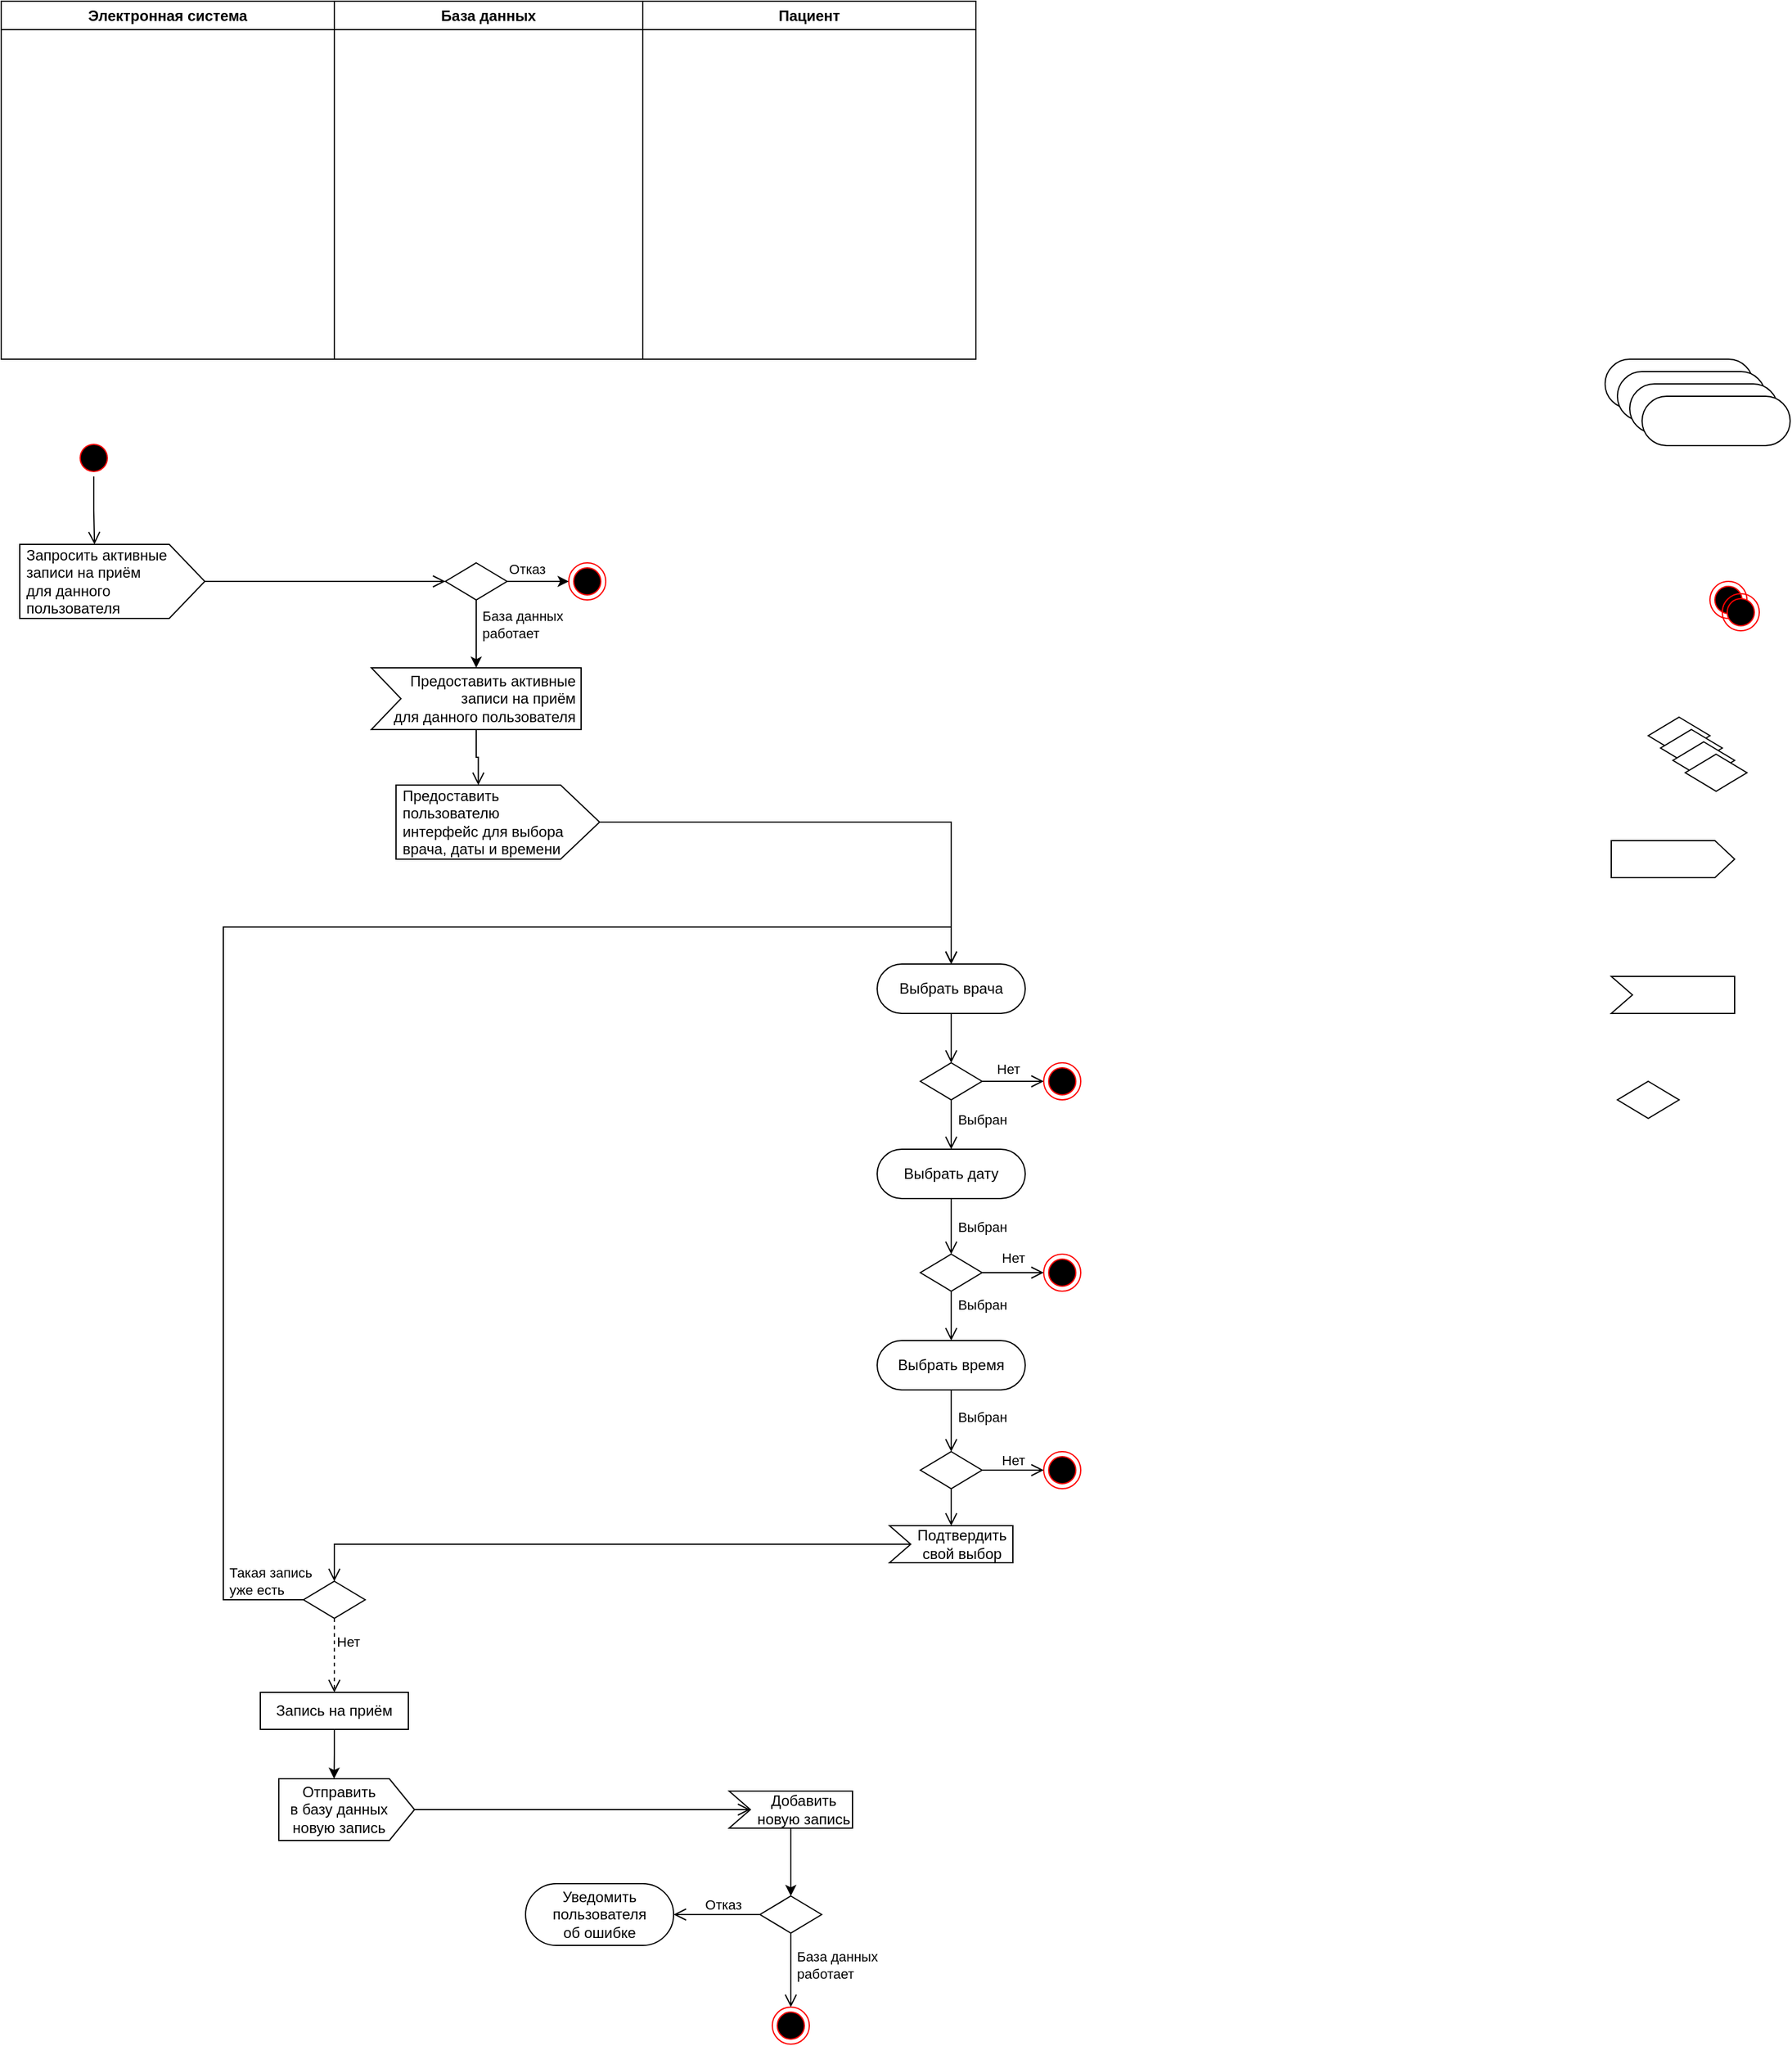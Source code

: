 <mxfile version="26.2.13">
  <diagram name="Страница — 1" id="-tc6Zpcz32htVxLumAgN">
    <mxGraphModel dx="1500" dy="1010" grid="1" gridSize="10" guides="1" tooltips="1" connect="1" arrows="1" fold="1" page="1" pageScale="1" pageWidth="827" pageHeight="1169" math="0" shadow="0">
      <root>
        <mxCell id="0" />
        <mxCell id="1" parent="0" />
        <mxCell id="M7IDQv3rWQjjXNekp93g-1" value="Пациент" style="swimlane;whiteSpace=wrap;html=1;" parent="1" vertex="1">
          <mxGeometry x="540" y="20" width="270" height="290" as="geometry" />
        </mxCell>
        <mxCell id="M7IDQv3rWQjjXNekp93g-2" value="Электронная система" style="swimlane;whiteSpace=wrap;html=1;" parent="1" vertex="1">
          <mxGeometry x="20" y="20" width="270" height="290" as="geometry" />
        </mxCell>
        <mxCell id="M7IDQv3rWQjjXNekp93g-5" value="" style="ellipse;html=1;shape=endState;fillColor=#000000;strokeColor=#ff0000;" parent="1" vertex="1">
          <mxGeometry x="1405" y="490" width="30" height="30" as="geometry" />
        </mxCell>
        <mxCell id="M7IDQv3rWQjjXNekp93g-6" value="" style="ellipse;html=1;shape=startState;fillColor=#000000;strokeColor=#ff0000;" parent="1" vertex="1">
          <mxGeometry x="80" y="375" width="30" height="30" as="geometry" />
        </mxCell>
        <mxCell id="M7IDQv3rWQjjXNekp93g-7" value="" style="edgeStyle=orthogonalEdgeStyle;html=1;verticalAlign=bottom;endArrow=open;endSize=8;strokeColor=#000000;rounded=0;entryX=0;entryY=0;entryDx=60.6;entryDy=0;entryPerimeter=0;" parent="1" source="M7IDQv3rWQjjXNekp93g-6" edge="1" target="M7IDQv3rWQjjXNekp93g-46">
          <mxGeometry relative="1" as="geometry">
            <mxPoint x="145" y="425" as="targetPoint" />
          </mxGeometry>
        </mxCell>
        <mxCell id="M7IDQv3rWQjjXNekp93g-21" style="edgeStyle=orthogonalEdgeStyle;rounded=0;orthogonalLoop=1;jettySize=auto;html=1;endArrow=open;endFill=0;endSize=8;" parent="1" source="M7IDQv3rWQjjXNekp93g-8" target="M7IDQv3rWQjjXNekp93g-19" edge="1">
          <mxGeometry relative="1" as="geometry" />
        </mxCell>
        <mxCell id="v269OwnzQNkkRuqbyP1P-40" value="Нет" style="edgeLabel;html=1;align=center;verticalAlign=middle;resizable=0;points=[];" vertex="1" connectable="0" parent="M7IDQv3rWQjjXNekp93g-21">
          <mxGeometry x="-0.187" y="3" relative="1" as="geometry">
            <mxPoint y="-7" as="offset" />
          </mxGeometry>
        </mxCell>
        <mxCell id="M7IDQv3rWQjjXNekp93g-28" style="edgeStyle=orthogonalEdgeStyle;rounded=0;orthogonalLoop=1;jettySize=auto;html=1;exitX=0.5;exitY=1;exitDx=0;exitDy=0;entryX=0.5;entryY=0;entryDx=0;entryDy=0;endArrow=open;endFill=0;endSize=8;" parent="1" source="M7IDQv3rWQjjXNekp93g-8" target="M7IDQv3rWQjjXNekp93g-14" edge="1">
          <mxGeometry relative="1" as="geometry" />
        </mxCell>
        <mxCell id="v269OwnzQNkkRuqbyP1P-36" value="Выбран" style="edgeLabel;html=1;align=center;verticalAlign=middle;resizable=0;points=[];" vertex="1" connectable="0" parent="M7IDQv3rWQjjXNekp93g-28">
          <mxGeometry x="-0.23" y="-2" relative="1" as="geometry">
            <mxPoint x="27" as="offset" />
          </mxGeometry>
        </mxCell>
        <mxCell id="M7IDQv3rWQjjXNekp93g-8" value="" style="rhombus;whiteSpace=wrap;html=1;" parent="1" vertex="1">
          <mxGeometry x="765" y="880" width="50" height="30" as="geometry" />
        </mxCell>
        <mxCell id="M7IDQv3rWQjjXNekp93g-11" value="База данных" style="swimlane;whiteSpace=wrap;html=1;" parent="1" vertex="1">
          <mxGeometry x="290" y="20" width="250" height="290" as="geometry" />
        </mxCell>
        <mxCell id="M7IDQv3rWQjjXNekp93g-16" style="edgeStyle=orthogonalEdgeStyle;rounded=0;orthogonalLoop=1;jettySize=auto;html=1;exitX=0.5;exitY=1;exitDx=0;exitDy=0;entryX=0.5;entryY=0;entryDx=0;entryDy=0;endArrow=open;endFill=0;endSize=8;" parent="1" source="M7IDQv3rWQjjXNekp93g-12" target="M7IDQv3rWQjjXNekp93g-8" edge="1">
          <mxGeometry relative="1" as="geometry" />
        </mxCell>
        <mxCell id="M7IDQv3rWQjjXNekp93g-12" value="Выбрать врача" style="rounded=1;whiteSpace=wrap;html=1;arcSize=50;" parent="1" vertex="1">
          <mxGeometry x="730" y="800" width="120" height="40" as="geometry" />
        </mxCell>
        <mxCell id="M7IDQv3rWQjjXNekp93g-13" value="" style="rounded=1;whiteSpace=wrap;html=1;arcSize=50;" parent="1" vertex="1">
          <mxGeometry x="1320" y="310" width="120" height="40" as="geometry" />
        </mxCell>
        <mxCell id="M7IDQv3rWQjjXNekp93g-37" style="edgeStyle=orthogonalEdgeStyle;rounded=0;orthogonalLoop=1;jettySize=auto;html=1;exitX=0.5;exitY=1;exitDx=0;exitDy=0;entryX=0.5;entryY=0;entryDx=0;entryDy=0;endArrow=open;endFill=0;endSize=8;" parent="1" source="M7IDQv3rWQjjXNekp93g-14" target="M7IDQv3rWQjjXNekp93g-36" edge="1">
          <mxGeometry relative="1" as="geometry" />
        </mxCell>
        <mxCell id="v269OwnzQNkkRuqbyP1P-38" value="Выбран" style="edgeLabel;html=1;align=center;verticalAlign=middle;resizable=0;points=[];" vertex="1" connectable="0" parent="M7IDQv3rWQjjXNekp93g-37">
          <mxGeometry x="0.027" y="-1" relative="1" as="geometry">
            <mxPoint x="26" as="offset" />
          </mxGeometry>
        </mxCell>
        <mxCell id="M7IDQv3rWQjjXNekp93g-14" value="Выбрать дату" style="rounded=1;whiteSpace=wrap;html=1;arcSize=50;" parent="1" vertex="1">
          <mxGeometry x="730" y="950" width="120" height="40" as="geometry" />
        </mxCell>
        <mxCell id="M7IDQv3rWQjjXNekp93g-40" style="edgeStyle=orthogonalEdgeStyle;rounded=0;orthogonalLoop=1;jettySize=auto;html=1;exitX=0.5;exitY=1;exitDx=0;exitDy=0;entryX=0.5;entryY=0;entryDx=0;entryDy=0;endArrow=open;endFill=0;endSize=8;" parent="1" source="M7IDQv3rWQjjXNekp93g-15" target="M7IDQv3rWQjjXNekp93g-35" edge="1">
          <mxGeometry relative="1" as="geometry" />
        </mxCell>
        <mxCell id="v269OwnzQNkkRuqbyP1P-39" value="Выбран" style="edgeLabel;html=1;align=center;verticalAlign=middle;resizable=0;points=[];" vertex="1" connectable="0" parent="M7IDQv3rWQjjXNekp93g-40">
          <mxGeometry x="-0.147" relative="1" as="geometry">
            <mxPoint x="25" as="offset" />
          </mxGeometry>
        </mxCell>
        <mxCell id="M7IDQv3rWQjjXNekp93g-15" value="Выбрать время" style="rounded=1;whiteSpace=wrap;html=1;arcSize=50;" parent="1" vertex="1">
          <mxGeometry x="730" y="1105" width="120" height="40" as="geometry" />
        </mxCell>
        <mxCell id="M7IDQv3rWQjjXNekp93g-17" value="Запись на приём" style="rounded=0;whiteSpace=wrap;html=1;" parent="1" vertex="1">
          <mxGeometry x="230" y="1390" width="120" height="30" as="geometry" />
        </mxCell>
        <mxCell id="M7IDQv3rWQjjXNekp93g-19" value="" style="ellipse;html=1;shape=endState;fillColor=#000000;strokeColor=#ff0000;" parent="1" vertex="1">
          <mxGeometry x="865" y="880" width="30" height="30" as="geometry" />
        </mxCell>
        <mxCell id="M7IDQv3rWQjjXNekp93g-22" value="" style="rounded=1;whiteSpace=wrap;html=1;arcSize=50;" parent="1" vertex="1">
          <mxGeometry x="1330" y="320" width="120" height="40" as="geometry" />
        </mxCell>
        <mxCell id="M7IDQv3rWQjjXNekp93g-23" value="Уведомить пользователя&lt;div&gt;об ошибке&lt;/div&gt;" style="rounded=1;whiteSpace=wrap;html=1;arcSize=50;" parent="1" vertex="1">
          <mxGeometry x="445" y="1545" width="120" height="50" as="geometry" />
        </mxCell>
        <mxCell id="M7IDQv3rWQjjXNekp93g-25" value="" style="ellipse;html=1;shape=endState;fillColor=#000000;strokeColor=#ff0000;" parent="1" vertex="1">
          <mxGeometry x="1415" y="500" width="30" height="30" as="geometry" />
        </mxCell>
        <mxCell id="M7IDQv3rWQjjXNekp93g-26" value="" style="ellipse;html=1;shape=endState;fillColor=#000000;strokeColor=#ff0000;" parent="1" vertex="1">
          <mxGeometry x="865" y="1195" width="30" height="30" as="geometry" />
        </mxCell>
        <mxCell id="M7IDQv3rWQjjXNekp93g-27" value="" style="ellipse;html=1;shape=endState;fillColor=#000000;strokeColor=#ff0000;" parent="1" vertex="1">
          <mxGeometry x="865" y="1035" width="30" height="30" as="geometry" />
        </mxCell>
        <mxCell id="M7IDQv3rWQjjXNekp93g-31" value="" style="rhombus;whiteSpace=wrap;html=1;" parent="1" vertex="1">
          <mxGeometry x="1355" y="600" width="50" height="30" as="geometry" />
        </mxCell>
        <mxCell id="M7IDQv3rWQjjXNekp93g-32" value="" style="rhombus;whiteSpace=wrap;html=1;" parent="1" vertex="1">
          <mxGeometry x="1330" y="895" width="50" height="30" as="geometry" />
        </mxCell>
        <mxCell id="v269OwnzQNkkRuqbyP1P-47" style="edgeStyle=orthogonalEdgeStyle;rounded=0;orthogonalLoop=1;jettySize=auto;html=1;entryX=0.5;entryY=0;entryDx=0;entryDy=0;endSize=8;endArrow=open;endFill=0;exitX=0;exitY=0.5;exitDx=0;exitDy=0;" edge="1" parent="1" source="M7IDQv3rWQjjXNekp93g-33" target="M7IDQv3rWQjjXNekp93g-12">
          <mxGeometry relative="1" as="geometry">
            <Array as="points">
              <mxPoint x="200" y="1315" />
              <mxPoint x="200" y="770" />
              <mxPoint x="790" y="770" />
            </Array>
          </mxGeometry>
        </mxCell>
        <mxCell id="v269OwnzQNkkRuqbyP1P-50" value="&amp;nbsp;Такая запись&lt;div&gt;&amp;nbsp;уже есть&lt;/div&gt;" style="edgeLabel;html=1;align=left;verticalAlign=middle;resizable=0;points=[];" vertex="1" connectable="0" parent="v269OwnzQNkkRuqbyP1P-47">
          <mxGeometry x="-0.686" y="-3" relative="1" as="geometry">
            <mxPoint x="-3" y="113" as="offset" />
          </mxGeometry>
        </mxCell>
        <mxCell id="M7IDQv3rWQjjXNekp93g-33" value="" style="rhombus;whiteSpace=wrap;html=1;" parent="1" vertex="1">
          <mxGeometry x="265" y="1300" width="50" height="30" as="geometry" />
        </mxCell>
        <mxCell id="v269OwnzQNkkRuqbyP1P-16" style="edgeStyle=orthogonalEdgeStyle;rounded=0;orthogonalLoop=1;jettySize=auto;html=1;exitX=1;exitY=0.5;exitDx=0;exitDy=0;entryX=0;entryY=0.5;entryDx=0;entryDy=0;" edge="1" parent="1" source="M7IDQv3rWQjjXNekp93g-34" target="M7IDQv3rWQjjXNekp93g-56">
          <mxGeometry relative="1" as="geometry" />
        </mxCell>
        <mxCell id="v269OwnzQNkkRuqbyP1P-19" value="Отказ" style="edgeLabel;html=1;align=center;verticalAlign=middle;resizable=0;points=[];" vertex="1" connectable="0" parent="v269OwnzQNkkRuqbyP1P-16">
          <mxGeometry x="-0.368" y="3" relative="1" as="geometry">
            <mxPoint y="-7" as="offset" />
          </mxGeometry>
        </mxCell>
        <mxCell id="M7IDQv3rWQjjXNekp93g-34" value="" style="rhombus;whiteSpace=wrap;html=1;" parent="1" vertex="1">
          <mxGeometry x="380" y="475" width="50" height="30" as="geometry" />
        </mxCell>
        <mxCell id="M7IDQv3rWQjjXNekp93g-41" style="edgeStyle=orthogonalEdgeStyle;rounded=0;orthogonalLoop=1;jettySize=auto;html=1;endArrow=open;endFill=0;endSize=8;" parent="1" source="M7IDQv3rWQjjXNekp93g-35" target="M7IDQv3rWQjjXNekp93g-26" edge="1">
          <mxGeometry relative="1" as="geometry" />
        </mxCell>
        <mxCell id="v269OwnzQNkkRuqbyP1P-43" value="Нет" style="edgeLabel;html=1;align=center;verticalAlign=middle;resizable=0;points=[];" vertex="1" connectable="0" parent="M7IDQv3rWQjjXNekp93g-41">
          <mxGeometry x="-0.192" y="-1" relative="1" as="geometry">
            <mxPoint x="5" y="-9" as="offset" />
          </mxGeometry>
        </mxCell>
        <mxCell id="M7IDQv3rWQjjXNekp93g-43" style="edgeStyle=orthogonalEdgeStyle;rounded=0;orthogonalLoop=1;jettySize=auto;html=1;exitX=0.5;exitY=1;exitDx=0;exitDy=0;entryX=0;entryY=0;entryDx=50;entryDy=0;entryPerimeter=0;endArrow=open;endFill=0;endSize=8;" parent="1" source="M7IDQv3rWQjjXNekp93g-35" target="M7IDQv3rWQjjXNekp93g-54" edge="1">
          <mxGeometry relative="1" as="geometry">
            <mxPoint x="790" y="1255" as="targetPoint" />
          </mxGeometry>
        </mxCell>
        <mxCell id="M7IDQv3rWQjjXNekp93g-35" value="" style="rhombus;whiteSpace=wrap;html=1;" parent="1" vertex="1">
          <mxGeometry x="765" y="1195" width="50" height="30" as="geometry" />
        </mxCell>
        <mxCell id="M7IDQv3rWQjjXNekp93g-38" style="edgeStyle=orthogonalEdgeStyle;rounded=0;orthogonalLoop=1;jettySize=auto;html=1;endArrow=open;endFill=0;endSize=8;" parent="1" source="M7IDQv3rWQjjXNekp93g-36" target="M7IDQv3rWQjjXNekp93g-27" edge="1">
          <mxGeometry relative="1" as="geometry" />
        </mxCell>
        <mxCell id="v269OwnzQNkkRuqbyP1P-42" value="Нет" style="edgeLabel;html=1;align=center;verticalAlign=middle;resizable=0;points=[];" vertex="1" connectable="0" parent="M7IDQv3rWQjjXNekp93g-38">
          <mxGeometry x="-0.032" y="2" relative="1" as="geometry">
            <mxPoint x="1" y="-10" as="offset" />
          </mxGeometry>
        </mxCell>
        <mxCell id="M7IDQv3rWQjjXNekp93g-39" style="edgeStyle=orthogonalEdgeStyle;rounded=0;orthogonalLoop=1;jettySize=auto;html=1;exitX=0.5;exitY=1;exitDx=0;exitDy=0;entryX=0.5;entryY=0;entryDx=0;entryDy=0;endArrow=open;endFill=0;endSize=8;" parent="1" source="M7IDQv3rWQjjXNekp93g-36" target="M7IDQv3rWQjjXNekp93g-15" edge="1">
          <mxGeometry relative="1" as="geometry" />
        </mxCell>
        <mxCell id="v269OwnzQNkkRuqbyP1P-44" value="Выбран" style="edgeLabel;html=1;align=center;verticalAlign=middle;resizable=0;points=[];" vertex="1" connectable="0" parent="M7IDQv3rWQjjXNekp93g-39">
          <mxGeometry x="-0.46" y="3" relative="1" as="geometry">
            <mxPoint x="22" as="offset" />
          </mxGeometry>
        </mxCell>
        <mxCell id="M7IDQv3rWQjjXNekp93g-36" value="" style="rhombus;whiteSpace=wrap;html=1;" parent="1" vertex="1">
          <mxGeometry x="765" y="1035" width="50" height="30" as="geometry" />
        </mxCell>
        <mxCell id="M7IDQv3rWQjjXNekp93g-44" value="" style="html=1;shadow=0;dashed=0;align=center;verticalAlign=middle;shape=mxgraph.arrows2.arrow;dy=0;dx=16;notch=0;" parent="1" vertex="1">
          <mxGeometry x="1325" y="700" width="100" height="30" as="geometry" />
        </mxCell>
        <mxCell id="M7IDQv3rWQjjXNekp93g-45" value="" style="html=1;shadow=0;dashed=0;align=center;verticalAlign=middle;shape=mxgraph.arrows2.arrow;dy=0;dx=0;notch=17.2;" parent="1" vertex="1">
          <mxGeometry x="1325" y="810" width="100" height="30" as="geometry" />
        </mxCell>
        <mxCell id="M7IDQv3rWQjjXNekp93g-46" value="&amp;nbsp;Запросить активные&lt;div&gt;&amp;nbsp;записи на приём&lt;/div&gt;&lt;div&gt;&amp;nbsp;для данного&lt;/div&gt;&lt;div&gt;&lt;span style=&quot;background-color: transparent; color: light-dark(rgb(0, 0, 0), rgb(255, 255, 255));&quot;&gt;&amp;nbsp;пользователя&lt;/span&gt;&lt;/div&gt;" style="html=1;shadow=0;dashed=0;align=left;verticalAlign=middle;shape=mxgraph.arrows2.arrow;dy=0;dx=28.8;notch=0;" parent="1" vertex="1">
          <mxGeometry x="35" y="460" width="150" height="60" as="geometry" />
        </mxCell>
        <mxCell id="M7IDQv3rWQjjXNekp93g-47" value="Отправить&amp;nbsp; &amp;nbsp;&amp;nbsp;&lt;div&gt;в базу данных&amp;nbsp; &amp;nbsp;&amp;nbsp;&lt;/div&gt;&lt;div&gt;новую запись&amp;nbsp; &amp;nbsp;&amp;nbsp;&lt;/div&gt;" style="html=1;shadow=0;dashed=0;align=center;verticalAlign=middle;shape=mxgraph.arrows2.arrow;dy=0;dx=20.4;notch=0;" parent="1" vertex="1">
          <mxGeometry x="245" y="1460" width="110" height="50" as="geometry" />
        </mxCell>
        <mxCell id="v269OwnzQNkkRuqbyP1P-46" style="edgeStyle=orthogonalEdgeStyle;rounded=0;orthogonalLoop=1;jettySize=auto;html=1;endArrow=open;endFill=0;endSize=8;" edge="1" parent="1" source="M7IDQv3rWQjjXNekp93g-48" target="M7IDQv3rWQjjXNekp93g-12">
          <mxGeometry relative="1" as="geometry" />
        </mxCell>
        <mxCell id="M7IDQv3rWQjjXNekp93g-48" value="&lt;div&gt;&lt;span style=&quot;background-color: transparent; color: light-dark(rgb(0, 0, 0), rgb(255, 255, 255));&quot;&gt;&amp;nbsp;Предоставить&lt;/span&gt;&lt;/div&gt;&lt;div style=&quot;padding-top: 0px; padding-left: 0px;&quot;&gt;&lt;span style=&quot;background-color: transparent; color: light-dark(rgb(0, 0, 0), rgb(255, 255, 255));&quot;&gt;&amp;nbsp;пользователю&lt;/span&gt;&lt;/div&gt;&lt;div&gt;&lt;span style=&quot;background-color: transparent; color: light-dark(rgb(0, 0, 0), rgb(255, 255, 255));&quot;&gt;&amp;nbsp;интерфейс для выбора&lt;/span&gt;&lt;/div&gt;&lt;div&gt;&lt;span style=&quot;background-color: transparent; color: light-dark(rgb(0, 0, 0), rgb(255, 255, 255));&quot;&gt;&amp;nbsp;врача, даты и времени&lt;/span&gt;&lt;br&gt;&lt;/div&gt;" style="html=1;shadow=0;dashed=0;align=left;verticalAlign=middle;shape=mxgraph.arrows2.arrow;dy=0;dx=31.6;notch=0;" parent="1" vertex="1">
          <mxGeometry x="340" y="655" width="165" height="60" as="geometry" />
        </mxCell>
        <mxCell id="M7IDQv3rWQjjXNekp93g-52" value="&amp;nbsp; &amp;nbsp; &amp;nbsp; &amp;nbsp; Предоставить активные&amp;nbsp;&lt;div&gt;&amp;nbsp; &amp;nbsp; &amp;nbsp;записи на приём&amp;nbsp;&lt;/div&gt;&lt;div&gt;&amp;nbsp; &amp;nbsp; &amp;nbsp; для данного&amp;nbsp;&lt;span style=&quot;background-color: transparent; color: light-dark(rgb(0, 0, 0), rgb(255, 255, 255));&quot;&gt;пользователя&amp;nbsp;&lt;/span&gt;&lt;/div&gt;" style="html=1;shadow=0;dashed=0;align=right;verticalAlign=middle;shape=mxgraph.arrows2.arrow;dy=0;dx=0;notch=24;" parent="1" vertex="1">
          <mxGeometry x="320" y="560" width="170" height="50" as="geometry" />
        </mxCell>
        <mxCell id="v269OwnzQNkkRuqbyP1P-35" style="edgeStyle=orthogonalEdgeStyle;rounded=0;orthogonalLoop=1;jettySize=auto;html=1;exitX=0;exitY=0;exitDx=50;exitDy=30;exitPerimeter=0;entryX=0.5;entryY=0;entryDx=0;entryDy=0;" edge="1" parent="1" source="M7IDQv3rWQjjXNekp93g-53" target="v269OwnzQNkkRuqbyP1P-28">
          <mxGeometry relative="1" as="geometry" />
        </mxCell>
        <mxCell id="M7IDQv3rWQjjXNekp93g-53" value="&amp;nbsp; &amp;nbsp; &amp;nbsp; Добавить&lt;div&gt;&amp;nbsp; &amp;nbsp; &amp;nbsp; новую запись&lt;/div&gt;" style="html=1;shadow=0;dashed=0;align=center;verticalAlign=middle;shape=mxgraph.arrows2.arrow;dy=0;dx=0;notch=17.2;" parent="1" vertex="1">
          <mxGeometry x="610" y="1470" width="100" height="30" as="geometry" />
        </mxCell>
        <mxCell id="v269OwnzQNkkRuqbyP1P-3" style="edgeStyle=orthogonalEdgeStyle;rounded=0;orthogonalLoop=1;jettySize=auto;html=1;exitX=0.5;exitY=1;exitDx=0;exitDy=0;entryX=0.5;entryY=0;entryDx=0;entryDy=0;dashed=1;endArrow=open;endFill=0;endSize=8;" edge="1" parent="1" source="M7IDQv3rWQjjXNekp93g-33" target="M7IDQv3rWQjjXNekp93g-17">
          <mxGeometry relative="1" as="geometry" />
        </mxCell>
        <mxCell id="v269OwnzQNkkRuqbyP1P-24" value="Нет" style="edgeLabel;html=1;align=center;verticalAlign=middle;resizable=0;points=[];" vertex="1" connectable="0" parent="v269OwnzQNkkRuqbyP1P-3">
          <mxGeometry x="-0.367" relative="1" as="geometry">
            <mxPoint x="11" as="offset" />
          </mxGeometry>
        </mxCell>
        <mxCell id="v269OwnzQNkkRuqbyP1P-21" style="edgeStyle=orthogonalEdgeStyle;rounded=0;orthogonalLoop=1;jettySize=auto;html=1;endArrow=open;endFill=0;endSize=8;exitX=0;exitY=0.5;exitDx=17.2;exitDy=0;exitPerimeter=0;" edge="1" parent="1" source="M7IDQv3rWQjjXNekp93g-54" target="M7IDQv3rWQjjXNekp93g-33">
          <mxGeometry relative="1" as="geometry">
            <mxPoint x="850" y="1410" as="targetPoint" />
          </mxGeometry>
        </mxCell>
        <mxCell id="M7IDQv3rWQjjXNekp93g-54" value="&amp;nbsp; &amp;nbsp; &amp;nbsp;Подтвердить&lt;div&gt;&amp;nbsp; &amp;nbsp; &amp;nbsp;свой выбор&lt;/div&gt;" style="html=1;shadow=0;dashed=0;align=center;verticalAlign=middle;shape=mxgraph.arrows2.arrow;dy=0;dx=0;notch=17.2;" parent="1" vertex="1">
          <mxGeometry x="740" y="1255" width="100" height="30" as="geometry" />
        </mxCell>
        <mxCell id="M7IDQv3rWQjjXNekp93g-55" value="" style="ellipse;html=1;shape=endState;fillColor=#000000;strokeColor=#ff0000;" parent="1" vertex="1">
          <mxGeometry x="645" y="1645" width="30" height="30" as="geometry" />
        </mxCell>
        <mxCell id="M7IDQv3rWQjjXNekp93g-56" value="" style="ellipse;html=1;shape=endState;fillColor=#000000;strokeColor=#ff0000;" parent="1" vertex="1">
          <mxGeometry x="480" y="475" width="30" height="30" as="geometry" />
        </mxCell>
        <mxCell id="M7IDQv3rWQjjXNekp93g-57" value="" style="rounded=1;whiteSpace=wrap;html=1;arcSize=50;" parent="1" vertex="1">
          <mxGeometry x="1340" y="330" width="120" height="40" as="geometry" />
        </mxCell>
        <mxCell id="M7IDQv3rWQjjXNekp93g-58" value="" style="rounded=1;whiteSpace=wrap;html=1;arcSize=50;" parent="1" vertex="1">
          <mxGeometry x="1350" y="340" width="120" height="40" as="geometry" />
        </mxCell>
        <mxCell id="v269OwnzQNkkRuqbyP1P-8" style="edgeStyle=orthogonalEdgeStyle;rounded=0;orthogonalLoop=1;jettySize=auto;html=1;exitX=0.5;exitY=1;exitDx=0;exitDy=0;entryX=0;entryY=0;entryDx=44.8;entryDy=0;entryPerimeter=0;" edge="1" parent="1" source="M7IDQv3rWQjjXNekp93g-17" target="M7IDQv3rWQjjXNekp93g-47">
          <mxGeometry relative="1" as="geometry" />
        </mxCell>
        <mxCell id="v269OwnzQNkkRuqbyP1P-12" style="edgeStyle=orthogonalEdgeStyle;rounded=0;orthogonalLoop=1;jettySize=auto;html=1;exitX=1;exitY=0.5;exitDx=0;exitDy=0;exitPerimeter=0;entryX=0;entryY=0.5;entryDx=17.2;entryDy=0;entryPerimeter=0;endArrow=open;endFill=0;endSize=8;" edge="1" parent="1" source="M7IDQv3rWQjjXNekp93g-47" target="M7IDQv3rWQjjXNekp93g-53">
          <mxGeometry relative="1" as="geometry" />
        </mxCell>
        <mxCell id="v269OwnzQNkkRuqbyP1P-13" style="edgeStyle=orthogonalEdgeStyle;rounded=0;orthogonalLoop=1;jettySize=auto;html=1;exitX=1;exitY=0.5;exitDx=0;exitDy=0;exitPerimeter=0;endArrow=open;endFill=0;endSize=8;entryX=0;entryY=0.5;entryDx=0;entryDy=0;" edge="1" parent="1" source="M7IDQv3rWQjjXNekp93g-46" target="M7IDQv3rWQjjXNekp93g-34">
          <mxGeometry relative="1" as="geometry">
            <mxPoint x="550" y="450" as="targetPoint" />
          </mxGeometry>
        </mxCell>
        <mxCell id="v269OwnzQNkkRuqbyP1P-14" style="edgeStyle=orthogonalEdgeStyle;rounded=0;orthogonalLoop=1;jettySize=auto;html=1;exitX=0;exitY=0;exitDx=85;exitDy=50;exitPerimeter=0;entryX=0;entryY=0;entryDx=66.7;entryDy=0;entryPerimeter=0;endArrow=open;endFill=0;endSize=8;" edge="1" parent="1" source="M7IDQv3rWQjjXNekp93g-52" target="M7IDQv3rWQjjXNekp93g-48">
          <mxGeometry relative="1" as="geometry" />
        </mxCell>
        <mxCell id="v269OwnzQNkkRuqbyP1P-17" style="edgeStyle=orthogonalEdgeStyle;rounded=0;orthogonalLoop=1;jettySize=auto;html=1;exitX=0.5;exitY=1;exitDx=0;exitDy=0;entryX=0;entryY=0;entryDx=85;entryDy=0;entryPerimeter=0;" edge="1" parent="1" source="M7IDQv3rWQjjXNekp93g-34" target="M7IDQv3rWQjjXNekp93g-52">
          <mxGeometry relative="1" as="geometry" />
        </mxCell>
        <mxCell id="v269OwnzQNkkRuqbyP1P-18" value="&amp;nbsp;База данных&lt;div&gt;&amp;nbsp;работает&lt;/div&gt;" style="edgeLabel;html=1;align=left;verticalAlign=middle;resizable=0;points=[];" vertex="1" connectable="0" parent="v269OwnzQNkkRuqbyP1P-17">
          <mxGeometry x="-0.448" y="-3" relative="1" as="geometry">
            <mxPoint x="3" y="5" as="offset" />
          </mxGeometry>
        </mxCell>
        <mxCell id="v269OwnzQNkkRuqbyP1P-26" style="edgeStyle=orthogonalEdgeStyle;rounded=0;orthogonalLoop=1;jettySize=auto;html=1;exitX=0;exitY=0.5;exitDx=0;exitDy=0;entryX=1;entryY=0.5;entryDx=0;entryDy=0;endArrow=open;endFill=0;endSize=8;" edge="1" source="v269OwnzQNkkRuqbyP1P-28" target="M7IDQv3rWQjjXNekp93g-23" parent="1">
          <mxGeometry relative="1" as="geometry">
            <mxPoint x="735" y="1570" as="targetPoint" />
          </mxGeometry>
        </mxCell>
        <mxCell id="v269OwnzQNkkRuqbyP1P-27" value="Отказ" style="edgeLabel;html=1;align=center;verticalAlign=middle;resizable=0;points=[];" vertex="1" connectable="0" parent="v269OwnzQNkkRuqbyP1P-26">
          <mxGeometry x="-0.368" y="3" relative="1" as="geometry">
            <mxPoint x="-8" y="-11" as="offset" />
          </mxGeometry>
        </mxCell>
        <mxCell id="v269OwnzQNkkRuqbyP1P-28" value="" style="rhombus;whiteSpace=wrap;html=1;" vertex="1" parent="1">
          <mxGeometry x="635" y="1555" width="50" height="30" as="geometry" />
        </mxCell>
        <mxCell id="v269OwnzQNkkRuqbyP1P-30" style="edgeStyle=orthogonalEdgeStyle;rounded=0;orthogonalLoop=1;jettySize=auto;html=1;exitX=0.5;exitY=1;exitDx=0;exitDy=0;entryX=0.5;entryY=0;entryDx=0;entryDy=0;endSize=8;endArrow=open;endFill=0;" edge="1" source="v269OwnzQNkkRuqbyP1P-28" parent="1" target="M7IDQv3rWQjjXNekp93g-55">
          <mxGeometry relative="1" as="geometry">
            <mxPoint x="660" y="1640" as="targetPoint" />
          </mxGeometry>
        </mxCell>
        <mxCell id="v269OwnzQNkkRuqbyP1P-31" value="&amp;nbsp;База данных&lt;div&gt;&amp;nbsp;работает&lt;/div&gt;" style="edgeLabel;html=1;align=left;verticalAlign=middle;resizable=0;points=[];" vertex="1" connectable="0" parent="v269OwnzQNkkRuqbyP1P-30">
          <mxGeometry x="-0.448" y="-3" relative="1" as="geometry">
            <mxPoint x="3" y="9" as="offset" />
          </mxGeometry>
        </mxCell>
        <mxCell id="v269OwnzQNkkRuqbyP1P-32" value="" style="rhombus;whiteSpace=wrap;html=1;" vertex="1" parent="1">
          <mxGeometry x="1365" y="610" width="50" height="30" as="geometry" />
        </mxCell>
        <mxCell id="v269OwnzQNkkRuqbyP1P-33" value="" style="rhombus;whiteSpace=wrap;html=1;" vertex="1" parent="1">
          <mxGeometry x="1375" y="620" width="50" height="30" as="geometry" />
        </mxCell>
        <mxCell id="v269OwnzQNkkRuqbyP1P-34" value="" style="rhombus;whiteSpace=wrap;html=1;" vertex="1" parent="1">
          <mxGeometry x="1385" y="630" width="50" height="30" as="geometry" />
        </mxCell>
      </root>
    </mxGraphModel>
  </diagram>
</mxfile>
